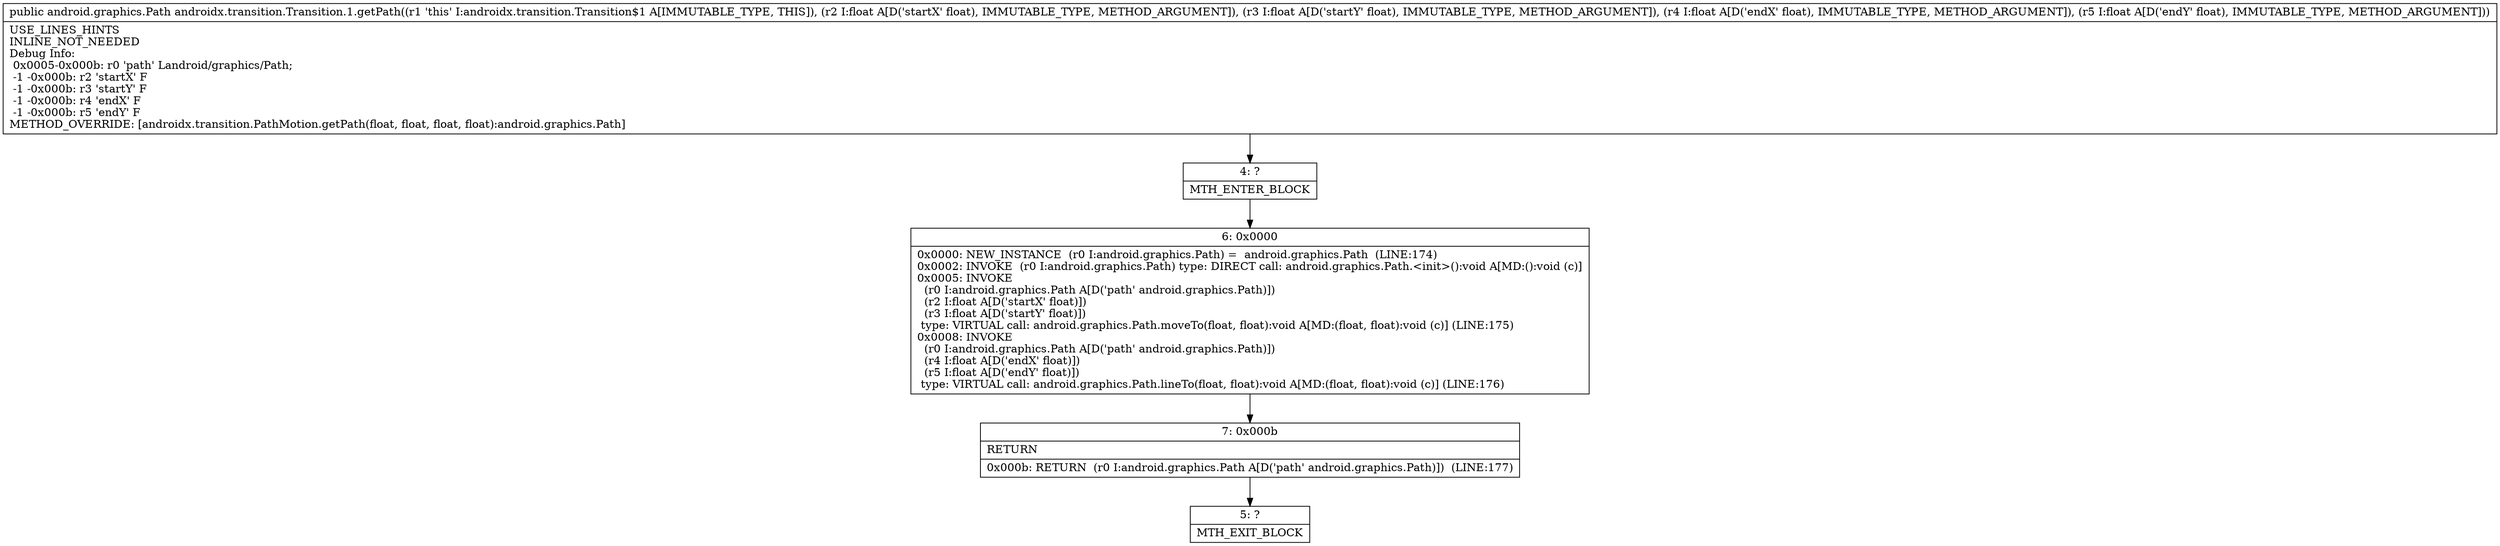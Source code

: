 digraph "CFG forandroidx.transition.Transition.1.getPath(FFFF)Landroid\/graphics\/Path;" {
Node_4 [shape=record,label="{4\:\ ?|MTH_ENTER_BLOCK\l}"];
Node_6 [shape=record,label="{6\:\ 0x0000|0x0000: NEW_INSTANCE  (r0 I:android.graphics.Path) =  android.graphics.Path  (LINE:174)\l0x0002: INVOKE  (r0 I:android.graphics.Path) type: DIRECT call: android.graphics.Path.\<init\>():void A[MD:():void (c)]\l0x0005: INVOKE  \l  (r0 I:android.graphics.Path A[D('path' android.graphics.Path)])\l  (r2 I:float A[D('startX' float)])\l  (r3 I:float A[D('startY' float)])\l type: VIRTUAL call: android.graphics.Path.moveTo(float, float):void A[MD:(float, float):void (c)] (LINE:175)\l0x0008: INVOKE  \l  (r0 I:android.graphics.Path A[D('path' android.graphics.Path)])\l  (r4 I:float A[D('endX' float)])\l  (r5 I:float A[D('endY' float)])\l type: VIRTUAL call: android.graphics.Path.lineTo(float, float):void A[MD:(float, float):void (c)] (LINE:176)\l}"];
Node_7 [shape=record,label="{7\:\ 0x000b|RETURN\l|0x000b: RETURN  (r0 I:android.graphics.Path A[D('path' android.graphics.Path)])  (LINE:177)\l}"];
Node_5 [shape=record,label="{5\:\ ?|MTH_EXIT_BLOCK\l}"];
MethodNode[shape=record,label="{public android.graphics.Path androidx.transition.Transition.1.getPath((r1 'this' I:androidx.transition.Transition$1 A[IMMUTABLE_TYPE, THIS]), (r2 I:float A[D('startX' float), IMMUTABLE_TYPE, METHOD_ARGUMENT]), (r3 I:float A[D('startY' float), IMMUTABLE_TYPE, METHOD_ARGUMENT]), (r4 I:float A[D('endX' float), IMMUTABLE_TYPE, METHOD_ARGUMENT]), (r5 I:float A[D('endY' float), IMMUTABLE_TYPE, METHOD_ARGUMENT]))  | USE_LINES_HINTS\lINLINE_NOT_NEEDED\lDebug Info:\l  0x0005\-0x000b: r0 'path' Landroid\/graphics\/Path;\l  \-1 \-0x000b: r2 'startX' F\l  \-1 \-0x000b: r3 'startY' F\l  \-1 \-0x000b: r4 'endX' F\l  \-1 \-0x000b: r5 'endY' F\lMETHOD_OVERRIDE: [androidx.transition.PathMotion.getPath(float, float, float, float):android.graphics.Path]\l}"];
MethodNode -> Node_4;Node_4 -> Node_6;
Node_6 -> Node_7;
Node_7 -> Node_5;
}


